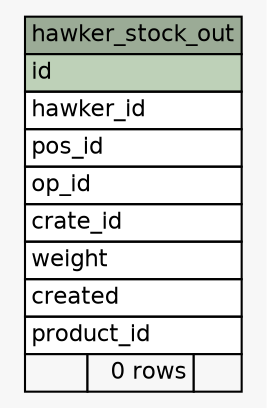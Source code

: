 // dot 2.38.0 on Linux 4.4.84-boot2docker
// SchemaSpy rev 590
digraph "hawker_stock_out" {
  graph [
    rankdir="RL"
    bgcolor="#f7f7f7"
    nodesep="0.18"
    ranksep="0.46"
    fontname="Helvetica"
    fontsize="11"
  ];
  node [
    fontname="Helvetica"
    fontsize="11"
    shape="plaintext"
  ];
  edge [
    arrowsize="0.8"
  ];
  "hawker_stock_out" [
    label=<
    <TABLE BORDER="0" CELLBORDER="1" CELLSPACING="0" BGCOLOR="#ffffff">
      <TR><TD COLSPAN="3" BGCOLOR="#9bab96" ALIGN="CENTER">hawker_stock_out</TD></TR>
      <TR><TD PORT="id" COLSPAN="3" BGCOLOR="#bed1b8" ALIGN="LEFT">id</TD></TR>
      <TR><TD PORT="hawker_id" COLSPAN="3" ALIGN="LEFT">hawker_id</TD></TR>
      <TR><TD PORT="pos_id" COLSPAN="3" ALIGN="LEFT">pos_id</TD></TR>
      <TR><TD PORT="op_id" COLSPAN="3" ALIGN="LEFT">op_id</TD></TR>
      <TR><TD PORT="crate_id" COLSPAN="3" ALIGN="LEFT">crate_id</TD></TR>
      <TR><TD PORT="weight" COLSPAN="3" ALIGN="LEFT">weight</TD></TR>
      <TR><TD PORT="created" COLSPAN="3" ALIGN="LEFT">created</TD></TR>
      <TR><TD PORT="product_id" COLSPAN="3" ALIGN="LEFT">product_id</TD></TR>
      <TR><TD ALIGN="LEFT" BGCOLOR="#f7f7f7">  </TD><TD ALIGN="RIGHT" BGCOLOR="#f7f7f7">0 rows</TD><TD ALIGN="RIGHT" BGCOLOR="#f7f7f7">  </TD></TR>
    </TABLE>>
    URL="tables/hawker_stock_out.html"
    tooltip="hawker_stock_out"
  ];
}
